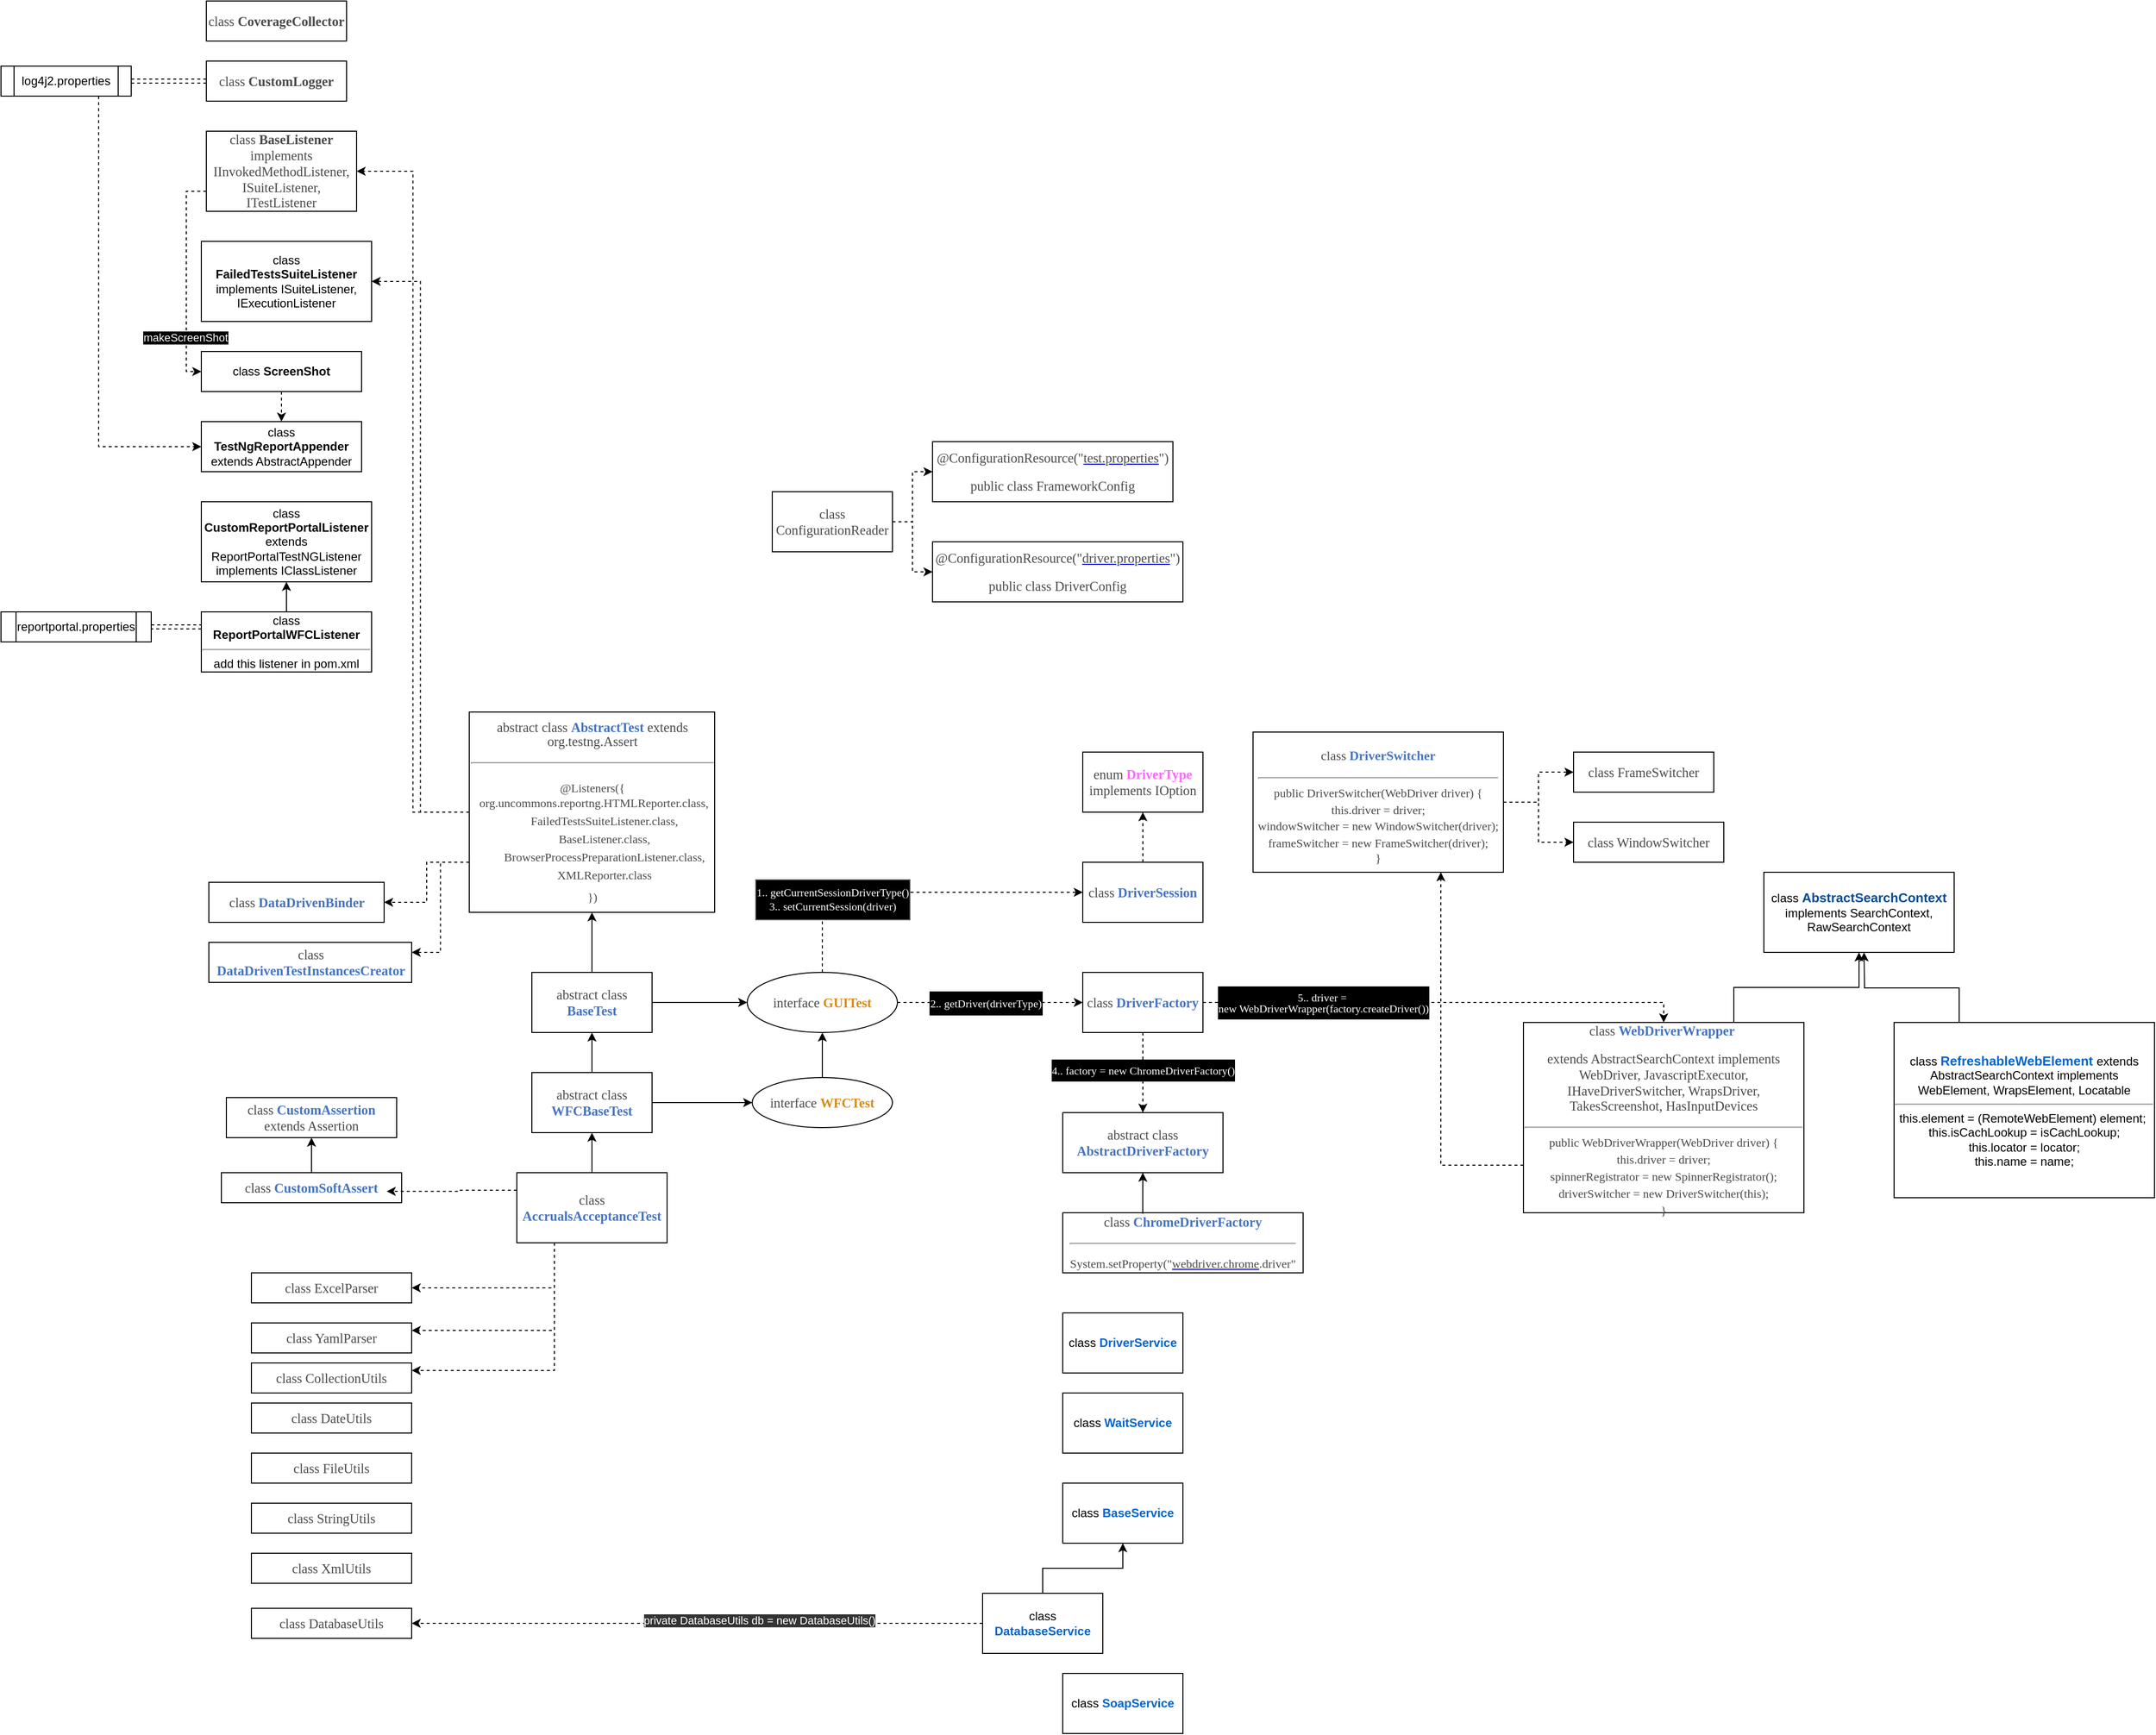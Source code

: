 <mxfile version="24.3.1" type="github">
  <diagram name="Page-1" id="gZJgNO5eI7kU5ygP73Ms">
    <mxGraphModel dx="1900" dy="1665" grid="1" gridSize="10" guides="1" tooltips="1" connect="1" arrows="1" fold="1" page="1" pageScale="1" pageWidth="850" pageHeight="1100" math="0" shadow="0">
      <root>
        <mxCell id="0" />
        <mxCell id="1" parent="0" />
        <mxCell id="U6Im6Bpd1VCLCNfUhpz8-1" value="&lt;p data-pm-slice=&quot;1 1 [&amp;quot;tiptapChildEditor&amp;quot;,{&amp;quot;id&amp;quot;:&amp;quot;ca8953a7-e49c-45e7-b4fe-224ca8ae2ff6&amp;quot;,&amp;quot;entityid&amp;quot;:&amp;quot;&amp;quot;,&amp;quot;shapeId&amp;quot;:&amp;quot;Zpsd7Al8EGf&amp;quot;,&amp;quot;textId&amp;quot;:&amp;quot;identifier&amp;quot;}]&quot; dir=&quot;ltr&quot;&gt;&lt;span style=&quot;color: #4b4b4b; font-size: 10pt; font-family: noto_regular&quot;&gt;class &lt;b&gt;CoverageCollector&lt;/b&gt;&lt;/span&gt;&lt;/p&gt;" style="rounded=0;whiteSpace=wrap;html=1;fillColor=#FFFFFF;" parent="1" vertex="1">
          <mxGeometry x="-45" y="-110" width="140" height="40" as="geometry" />
        </mxCell>
        <mxCell id="U6Im6Bpd1VCLCNfUhpz8-79" style="edgeStyle=orthogonalEdgeStyle;rounded=0;orthogonalLoop=1;jettySize=auto;html=1;exitX=0;exitY=0.5;exitDx=0;exitDy=0;entryX=1;entryY=0.5;entryDx=0;entryDy=0;dashed=1;shape=link;" parent="1" source="U6Im6Bpd1VCLCNfUhpz8-3" target="U6Im6Bpd1VCLCNfUhpz8-78" edge="1">
          <mxGeometry relative="1" as="geometry" />
        </mxCell>
        <mxCell id="U6Im6Bpd1VCLCNfUhpz8-3" value="&lt;p data-pm-slice=&quot;1 1 [&amp;quot;tiptapChildEditor&amp;quot;,{&amp;quot;id&amp;quot;:&amp;quot;f929a453-0117-450c-815a-69be57b2cd81&amp;quot;,&amp;quot;entityid&amp;quot;:&amp;quot;&amp;quot;,&amp;quot;shapeId&amp;quot;:&amp;quot;bD75pAhFTvJ&amp;quot;,&amp;quot;textId&amp;quot;:&amp;quot;identifier&amp;quot;}]&quot; dir=&quot;ltr&quot;&gt;&lt;span style=&quot;color: #4b4b4b; font-size: 10pt; font-family: noto_regular&quot;&gt;class &lt;b&gt;CustomLogger&lt;/b&gt;&lt;/span&gt;&lt;/p&gt;" style="rounded=0;whiteSpace=wrap;html=1;fillColor=#FFFFFF;" parent="1" vertex="1">
          <mxGeometry x="-45" y="-50" width="140" height="40" as="geometry" />
        </mxCell>
        <mxCell id="U6Im6Bpd1VCLCNfUhpz8-73" style="edgeStyle=orthogonalEdgeStyle;rounded=0;orthogonalLoop=1;jettySize=auto;html=1;exitX=0;exitY=0.75;exitDx=0;exitDy=0;entryX=0;entryY=0.5;entryDx=0;entryDy=0;dashed=1;" parent="1" source="U6Im6Bpd1VCLCNfUhpz8-4" target="U6Im6Bpd1VCLCNfUhpz8-7" edge="1">
          <mxGeometry relative="1" as="geometry" />
        </mxCell>
        <mxCell id="U6Im6Bpd1VCLCNfUhpz8-74" value="makeScreenShot" style="edgeLabel;html=1;align=center;verticalAlign=middle;resizable=0;points=[];labelBackgroundColor=#000000;fontColor=#FFFFFF;" parent="U6Im6Bpd1VCLCNfUhpz8-73" vertex="1" connectable="0">
          <mxGeometry x="0.545" y="-1" relative="1" as="geometry">
            <mxPoint as="offset" />
          </mxGeometry>
        </mxCell>
        <mxCell id="U6Im6Bpd1VCLCNfUhpz8-4" value="&lt;p data-pm-slice=&quot;1 1 [&amp;quot;tiptapChildEditor&amp;quot;,{&amp;quot;id&amp;quot;:&amp;quot;724989ca-47d6-4394-8c9d-ed733fb02b3a&amp;quot;,&amp;quot;entityid&amp;quot;:&amp;quot;&amp;quot;,&amp;quot;shapeId&amp;quot;:&amp;quot;Wyi7f67MJx1&amp;quot;,&amp;quot;textId&amp;quot;:&amp;quot;identifier&amp;quot;}]&quot; dir=&quot;ltr&quot;&gt;&lt;span style=&quot;color: #4b4b4b; font-size: 10pt; font-family: noto_regular&quot;&gt;class &lt;b&gt;BaseListener &lt;/b&gt;implements IInvokedMethodListener, ISuiteListener, ITestListener&lt;/span&gt;&lt;/p&gt;" style="rounded=0;whiteSpace=wrap;html=1;fillColor=#FFFFFF;" parent="1" vertex="1">
          <mxGeometry x="-45" y="20" width="150" height="80" as="geometry" />
        </mxCell>
        <mxCell id="U6Im6Bpd1VCLCNfUhpz8-6" value="&lt;p data-pm-slice=&quot;1 1 [&amp;quot;tiptapChildEditor&amp;quot;,{&amp;quot;id&amp;quot;:&amp;quot;830152bd-d596-407c-a962-4a3dc13da7e0&amp;quot;,&amp;quot;entityid&amp;quot;:&amp;quot;&amp;quot;,&amp;quot;shapeId&amp;quot;:&amp;quot;9Uf9OVTHU6h&amp;quot;,&amp;quot;textId&amp;quot;:&amp;quot;identifier&amp;quot;}]&quot; dir=&quot;ltr&quot;&gt;class &lt;b&gt;FailedTestsSuiteListener &lt;/b&gt;implements ISuiteListener, IExecutionListener&lt;/p&gt;" style="rounded=0;whiteSpace=wrap;html=1;fillColor=#FFFFFF;" parent="1" vertex="1">
          <mxGeometry x="-50" y="130" width="170" height="80" as="geometry" />
        </mxCell>
        <mxCell id="U6Im6Bpd1VCLCNfUhpz8-75" style="edgeStyle=orthogonalEdgeStyle;rounded=0;orthogonalLoop=1;jettySize=auto;html=1;exitX=0.5;exitY=1;exitDx=0;exitDy=0;entryX=0.5;entryY=0;entryDx=0;entryDy=0;dashed=1;" parent="1" source="U6Im6Bpd1VCLCNfUhpz8-7" target="U6Im6Bpd1VCLCNfUhpz8-8" edge="1">
          <mxGeometry relative="1" as="geometry" />
        </mxCell>
        <mxCell id="U6Im6Bpd1VCLCNfUhpz8-7" value="&lt;p data-pm-slice=&quot;1 1 [&amp;quot;tiptapChildEditor&amp;quot;,{&amp;quot;id&amp;quot;:&amp;quot;830152bd-d596-407c-a962-4a3dc13da7e0&amp;quot;,&amp;quot;entityid&amp;quot;:&amp;quot;&amp;quot;,&amp;quot;shapeId&amp;quot;:&amp;quot;9Uf9OVTHU6h&amp;quot;,&amp;quot;textId&amp;quot;:&amp;quot;identifier&amp;quot;}]&quot; dir=&quot;ltr&quot;&gt;class &lt;b&gt;ScreenShot&lt;/b&gt;&lt;/p&gt;" style="rounded=0;whiteSpace=wrap;html=1;fillColor=#FFFFFF;" parent="1" vertex="1">
          <mxGeometry x="-50" y="240" width="160" height="40" as="geometry" />
        </mxCell>
        <mxCell id="U6Im6Bpd1VCLCNfUhpz8-8" value="class &lt;b&gt;TestNgReportAppender &lt;/b&gt;extends AbstractAppender" style="rounded=0;whiteSpace=wrap;html=1;" parent="1" vertex="1">
          <mxGeometry x="-50" y="310" width="160" height="50" as="geometry" />
        </mxCell>
        <mxCell id="U6Im6Bpd1VCLCNfUhpz8-9" value="class &lt;b&gt;CustomReportPortalListener &lt;/b&gt;extends ReportPortalTestNGListener implements IClassListener" style="rounded=0;whiteSpace=wrap;html=1;" parent="1" vertex="1">
          <mxGeometry x="-50" y="390" width="170" height="80" as="geometry" />
        </mxCell>
        <mxCell id="U6Im6Bpd1VCLCNfUhpz8-11" value="" style="edgeStyle=orthogonalEdgeStyle;rounded=0;orthogonalLoop=1;jettySize=auto;html=1;" parent="1" source="U6Im6Bpd1VCLCNfUhpz8-10" target="U6Im6Bpd1VCLCNfUhpz8-9" edge="1">
          <mxGeometry relative="1" as="geometry" />
        </mxCell>
        <mxCell id="U6Im6Bpd1VCLCNfUhpz8-85" style="edgeStyle=orthogonalEdgeStyle;rounded=0;orthogonalLoop=1;jettySize=auto;html=1;exitX=0;exitY=0.25;exitDx=0;exitDy=0;entryX=1;entryY=0.5;entryDx=0;entryDy=0;shape=link;dashed=1;" parent="1" source="U6Im6Bpd1VCLCNfUhpz8-10" target="U6Im6Bpd1VCLCNfUhpz8-81" edge="1">
          <mxGeometry relative="1" as="geometry" />
        </mxCell>
        <mxCell id="U6Im6Bpd1VCLCNfUhpz8-10" value="class &lt;b&gt;ReportPortalWFCListener&lt;/b&gt;&lt;hr&gt;&lt;div&gt;add this listener in pom.xml&lt;/div&gt;" style="rounded=0;whiteSpace=wrap;html=1;" parent="1" vertex="1">
          <mxGeometry x="-50" y="500" width="170" height="60" as="geometry" />
        </mxCell>
        <mxCell id="U6Im6Bpd1VCLCNfUhpz8-66" style="edgeStyle=orthogonalEdgeStyle;rounded=0;orthogonalLoop=1;jettySize=auto;html=1;exitX=0;exitY=0.5;exitDx=0;exitDy=0;entryX=1;entryY=0.5;entryDx=0;entryDy=0;dashed=1;" parent="1" source="U6Im6Bpd1VCLCNfUhpz8-12" target="U6Im6Bpd1VCLCNfUhpz8-4" edge="1">
          <mxGeometry relative="1" as="geometry" />
        </mxCell>
        <mxCell id="U6Im6Bpd1VCLCNfUhpz8-67" style="edgeStyle=orthogonalEdgeStyle;rounded=0;orthogonalLoop=1;jettySize=auto;html=1;exitX=0;exitY=0.5;exitDx=0;exitDy=0;entryX=1;entryY=0.5;entryDx=0;entryDy=0;dashed=1;" parent="1" source="U6Im6Bpd1VCLCNfUhpz8-12" target="U6Im6Bpd1VCLCNfUhpz8-6" edge="1">
          <mxGeometry relative="1" as="geometry" />
        </mxCell>
        <mxCell id="U6Im6Bpd1VCLCNfUhpz8-94" style="edgeStyle=orthogonalEdgeStyle;rounded=0;orthogonalLoop=1;jettySize=auto;html=1;exitX=0;exitY=0.75;exitDx=0;exitDy=0;dashed=1;" parent="1" source="U6Im6Bpd1VCLCNfUhpz8-12" target="U6Im6Bpd1VCLCNfUhpz8-93" edge="1">
          <mxGeometry relative="1" as="geometry">
            <mxPoint x="140" y="790" as="targetPoint" />
          </mxGeometry>
        </mxCell>
        <mxCell id="U6Im6Bpd1VCLCNfUhpz8-95" style="edgeStyle=orthogonalEdgeStyle;rounded=0;orthogonalLoop=1;jettySize=auto;html=1;exitX=0;exitY=0.75;exitDx=0;exitDy=0;entryX=1;entryY=0.25;entryDx=0;entryDy=0;dashed=1;" parent="1" source="U6Im6Bpd1VCLCNfUhpz8-12" target="U6Im6Bpd1VCLCNfUhpz8-92" edge="1">
          <mxGeometry relative="1" as="geometry" />
        </mxCell>
        <mxCell id="U6Im6Bpd1VCLCNfUhpz8-12" value="&lt;p style=&quot;line-height: 110%;&quot; data-pm-slice=&quot;1 1 [&amp;quot;tiptapChildEditor&amp;quot;,{&amp;quot;id&amp;quot;:&amp;quot;5719cfd4-4122-469a-8a62-722d085ba0aa&amp;quot;,&amp;quot;entityid&amp;quot;:&amp;quot;&amp;quot;,&amp;quot;shapeId&amp;quot;:&amp;quot;oUzE6DaAduD&amp;quot;,&amp;quot;textId&amp;quot;:&amp;quot;identifier&amp;quot;}]&quot; dir=&quot;ltr&quot;&gt;&lt;span style=&quot;color: #4b4b4b; font-size: 10pt; font-family: noto_regular&quot;&gt;abstract class &lt;/span&gt;&lt;span style=&quot;color: rgb(70, 116, 193); font-size: 10pt; font-family: noto_regular&quot;&gt;&lt;strong&gt;AbstractTest &lt;/strong&gt;&lt;/span&gt;&lt;span style=&quot;color: #4b4b4b; font-size: 10pt; font-family: noto_regular&quot;&gt;extends org.testng.Assert&lt;/span&gt;&lt;/p&gt;&lt;hr&gt;&lt;p style=&quot;line-height: 0%;&quot; data-pm-slice=&quot;1 1 [&amp;quot;tiptapChildEditor&amp;quot;,{&amp;quot;id&amp;quot;:&amp;quot;5719cfd4-4122-469a-8a62-722d085ba0aa&amp;quot;,&amp;quot;entityid&amp;quot;:&amp;quot;&amp;quot;,&amp;quot;shapeId&amp;quot;:&amp;quot;oUzE6DaAduD&amp;quot;,&amp;quot;textId&amp;quot;:&amp;quot;identifier&amp;quot;}]&quot; dir=&quot;ltr&quot;&gt;&lt;span style=&quot;color: #4b4b4b; font-size: 10pt; font-family: noto_regular&quot;&gt;&lt;br&gt;&lt;/span&gt;&lt;/p&gt;&lt;p style=&quot;line-height: 0%;&quot; data-pm-slice=&quot;1 1 [&amp;quot;tiptapChildEditor&amp;quot;,{&amp;quot;id&amp;quot;:&amp;quot;5719cfd4-4122-469a-8a62-722d085ba0aa&amp;quot;,&amp;quot;entityid&amp;quot;:&amp;quot;&amp;quot;,&amp;quot;shapeId&amp;quot;:&amp;quot;oUzE6DaAduD&amp;quot;,&amp;quot;textId&amp;quot;:&amp;quot;identifier&amp;quot;}]&quot; dir=&quot;ltr&quot;&gt;&lt;font style=&quot;font-size: 12px;&quot; face=&quot;noto_regular&quot; color=&quot;#4b4b4b&quot;&gt;@Listeners({&lt;/font&gt;&lt;/p&gt;&lt;p style=&quot;line-height: 50%;&quot; data-pm-slice=&quot;1 1 [&amp;quot;tiptapChildEditor&amp;quot;,{&amp;quot;id&amp;quot;:&amp;quot;5719cfd4-4122-469a-8a62-722d085ba0aa&amp;quot;,&amp;quot;entityid&amp;quot;:&amp;quot;&amp;quot;,&amp;quot;shapeId&amp;quot;:&amp;quot;oUzE6DaAduD&amp;quot;,&amp;quot;textId&amp;quot;:&amp;quot;identifier&amp;quot;}]&quot; dir=&quot;ltr&quot;&gt;&lt;font style=&quot;font-size: 12px;&quot; face=&quot;noto_regular&quot; color=&quot;#4b4b4b&quot;&gt;&amp;nbsp;org.uncommons.reportng.HTMLReporter.class,&lt;/font&gt;&lt;/p&gt;&lt;p style=&quot;line-height: 50%;&quot; data-pm-slice=&quot;1 1 [&amp;quot;tiptapChildEditor&amp;quot;,{&amp;quot;id&amp;quot;:&amp;quot;5719cfd4-4122-469a-8a62-722d085ba0aa&amp;quot;,&amp;quot;entityid&amp;quot;:&amp;quot;&amp;quot;,&amp;quot;shapeId&amp;quot;:&amp;quot;oUzE6DaAduD&amp;quot;,&amp;quot;textId&amp;quot;:&amp;quot;identifier&amp;quot;}]&quot; dir=&quot;ltr&quot;&gt;&lt;font style=&quot;font-size: 12px;&quot; face=&quot;noto_regular&quot; color=&quot;#4b4b4b&quot;&gt;&amp;nbsp; &amp;nbsp; &amp;nbsp; &amp;nbsp; FailedTestsSuiteListener.class,&lt;/font&gt;&lt;/p&gt;&lt;p style=&quot;line-height: 50%;&quot; data-pm-slice=&quot;1 1 [&amp;quot;tiptapChildEditor&amp;quot;,{&amp;quot;id&amp;quot;:&amp;quot;5719cfd4-4122-469a-8a62-722d085ba0aa&amp;quot;,&amp;quot;entityid&amp;quot;:&amp;quot;&amp;quot;,&amp;quot;shapeId&amp;quot;:&amp;quot;oUzE6DaAduD&amp;quot;,&amp;quot;textId&amp;quot;:&amp;quot;identifier&amp;quot;}]&quot; dir=&quot;ltr&quot;&gt;&lt;font style=&quot;font-size: 12px;&quot; face=&quot;noto_regular&quot; color=&quot;#4b4b4b&quot;&gt;&amp;nbsp; &amp;nbsp; &amp;nbsp; &amp;nbsp; BaseListener.class,&lt;/font&gt;&lt;/p&gt;&lt;p style=&quot;line-height: 50%;&quot; data-pm-slice=&quot;1 1 [&amp;quot;tiptapChildEditor&amp;quot;,{&amp;quot;id&amp;quot;:&amp;quot;5719cfd4-4122-469a-8a62-722d085ba0aa&amp;quot;,&amp;quot;entityid&amp;quot;:&amp;quot;&amp;quot;,&amp;quot;shapeId&amp;quot;:&amp;quot;oUzE6DaAduD&amp;quot;,&amp;quot;textId&amp;quot;:&amp;quot;identifier&amp;quot;}]&quot; dir=&quot;ltr&quot;&gt;&lt;font style=&quot;font-size: 12px;&quot; face=&quot;noto_regular&quot; color=&quot;#4b4b4b&quot;&gt;&amp;nbsp; &amp;nbsp; &amp;nbsp; &amp;nbsp; BrowserProcessPreparationListener.class,&lt;/font&gt;&lt;/p&gt;&lt;p style=&quot;line-height: 50%;&quot; data-pm-slice=&quot;1 1 [&amp;quot;tiptapChildEditor&amp;quot;,{&amp;quot;id&amp;quot;:&amp;quot;5719cfd4-4122-469a-8a62-722d085ba0aa&amp;quot;,&amp;quot;entityid&amp;quot;:&amp;quot;&amp;quot;,&amp;quot;shapeId&amp;quot;:&amp;quot;oUzE6DaAduD&amp;quot;,&amp;quot;textId&amp;quot;:&amp;quot;identifier&amp;quot;}]&quot; dir=&quot;ltr&quot;&gt;&lt;font style=&quot;font-size: 12px;&quot; face=&quot;noto_regular&quot; color=&quot;#4b4b4b&quot;&gt;&amp;nbsp; &amp;nbsp; &amp;nbsp; &amp;nbsp; XMLReporter.class&lt;/font&gt;&lt;/p&gt;&lt;p data-pm-slice=&quot;1 1 [&amp;quot;tiptapChildEditor&amp;quot;,{&amp;quot;id&amp;quot;:&amp;quot;5719cfd4-4122-469a-8a62-722d085ba0aa&amp;quot;,&amp;quot;entityid&amp;quot;:&amp;quot;&amp;quot;,&amp;quot;shapeId&amp;quot;:&amp;quot;oUzE6DaAduD&amp;quot;,&amp;quot;textId&amp;quot;:&amp;quot;identifier&amp;quot;}]&quot; dir=&quot;ltr&quot;&gt;&lt;/p&gt;&lt;p data-pm-slice=&quot;1 1 [&amp;quot;tiptapChildEditor&amp;quot;,{&amp;quot;id&amp;quot;:&amp;quot;5719cfd4-4122-469a-8a62-722d085ba0aa&amp;quot;,&amp;quot;entityid&amp;quot;:&amp;quot;&amp;quot;,&amp;quot;shapeId&amp;quot;:&amp;quot;oUzE6DaAduD&amp;quot;,&amp;quot;textId&amp;quot;:&amp;quot;identifier&amp;quot;}]&quot; dir=&quot;ltr&quot;&gt;&lt;font style=&quot;font-size: 12px;&quot; face=&quot;noto_regular&quot; color=&quot;#4b4b4b&quot;&gt;})&lt;/font&gt;&lt;/p&gt;" style="rounded=0;whiteSpace=wrap;html=1;" parent="1" vertex="1">
          <mxGeometry x="217.5" y="600" width="245" height="200" as="geometry" />
        </mxCell>
        <mxCell id="U6Im6Bpd1VCLCNfUhpz8-14" value="" style="edgeStyle=orthogonalEdgeStyle;rounded=0;orthogonalLoop=1;jettySize=auto;html=1;" parent="1" source="U6Im6Bpd1VCLCNfUhpz8-13" target="U6Im6Bpd1VCLCNfUhpz8-12" edge="1">
          <mxGeometry relative="1" as="geometry" />
        </mxCell>
        <mxCell id="U6Im6Bpd1VCLCNfUhpz8-25" value="" style="edgeStyle=orthogonalEdgeStyle;rounded=0;orthogonalLoop=1;jettySize=auto;html=1;" parent="1" source="U6Im6Bpd1VCLCNfUhpz8-13" target="U6Im6Bpd1VCLCNfUhpz8-24" edge="1">
          <mxGeometry relative="1" as="geometry" />
        </mxCell>
        <mxCell id="U6Im6Bpd1VCLCNfUhpz8-13" value="&lt;p data-pm-slice=&quot;1 1 [&amp;quot;tiptapChildEditor&amp;quot;,{&amp;quot;id&amp;quot;:&amp;quot;45874278-9673-4f66-ab3d-6d95a977c176&amp;quot;,&amp;quot;entityid&amp;quot;:&amp;quot;&amp;quot;,&amp;quot;shapeId&amp;quot;:&amp;quot;hXwQnhvF5sQ&amp;quot;,&amp;quot;textId&amp;quot;:&amp;quot;identifier&amp;quot;}]&quot; dir=&quot;ltr&quot;&gt;&lt;span style=&quot;color: #4b4b4b; font-size: 10pt; font-family: noto_regular&quot;&gt;abstract class &lt;/span&gt;&lt;span style=&quot;color: rgb(70, 116, 193); font-size: 10pt; font-family: noto_regular&quot;&gt;&lt;strong&gt;BaseTest&lt;/strong&gt;&lt;/span&gt;&lt;/p&gt;" style="rounded=0;whiteSpace=wrap;html=1;" parent="1" vertex="1">
          <mxGeometry x="280" y="860" width="120" height="60" as="geometry" />
        </mxCell>
        <mxCell id="U6Im6Bpd1VCLCNfUhpz8-17" value="" style="edgeStyle=orthogonalEdgeStyle;rounded=0;orthogonalLoop=1;jettySize=auto;html=1;" parent="1" source="U6Im6Bpd1VCLCNfUhpz8-15" target="U6Im6Bpd1VCLCNfUhpz8-13" edge="1">
          <mxGeometry relative="1" as="geometry" />
        </mxCell>
        <mxCell id="U6Im6Bpd1VCLCNfUhpz8-28" value="" style="edgeStyle=orthogonalEdgeStyle;rounded=0;orthogonalLoop=1;jettySize=auto;html=1;" parent="1" source="U6Im6Bpd1VCLCNfUhpz8-15" target="U6Im6Bpd1VCLCNfUhpz8-26" edge="1">
          <mxGeometry relative="1" as="geometry" />
        </mxCell>
        <mxCell id="U6Im6Bpd1VCLCNfUhpz8-15" value="&lt;p data-pm-slice=&quot;1 1 [&amp;quot;tiptapChildEditor&amp;quot;,{&amp;quot;id&amp;quot;:&amp;quot;19ecf249-bb9b-4015-ace4-025a7b237459&amp;quot;,&amp;quot;entityid&amp;quot;:&amp;quot;&amp;quot;,&amp;quot;shapeId&amp;quot;:&amp;quot;llXH3EHD34j&amp;quot;,&amp;quot;textId&amp;quot;:&amp;quot;identifier&amp;quot;}]&quot; dir=&quot;ltr&quot;&gt;&lt;span style=&quot;color: #4b4b4b; font-size: 10pt; font-family: noto_regular&quot;&gt;abstract class &lt;/span&gt;&lt;span style=&quot;color: rgb(70, 116, 193); font-size: 10pt; font-family: noto_regular&quot;&gt;&lt;strong&gt;WFCBaseTest&lt;/strong&gt;&lt;/span&gt;&lt;/p&gt;" style="rounded=0;whiteSpace=wrap;html=1;" parent="1" vertex="1">
          <mxGeometry x="280" y="960" width="120" height="60" as="geometry" />
        </mxCell>
        <mxCell id="U6Im6Bpd1VCLCNfUhpz8-18" value="" style="edgeStyle=orthogonalEdgeStyle;rounded=0;orthogonalLoop=1;jettySize=auto;html=1;" parent="1" source="U6Im6Bpd1VCLCNfUhpz8-16" target="U6Im6Bpd1VCLCNfUhpz8-15" edge="1">
          <mxGeometry relative="1" as="geometry" />
        </mxCell>
        <mxCell id="U6Im6Bpd1VCLCNfUhpz8-62" style="edgeStyle=orthogonalEdgeStyle;rounded=0;orthogonalLoop=1;jettySize=auto;html=1;exitX=0.25;exitY=1;exitDx=0;exitDy=0;entryX=1;entryY=0.5;entryDx=0;entryDy=0;dashed=1;" parent="1" source="U6Im6Bpd1VCLCNfUhpz8-16" target="U6Im6Bpd1VCLCNfUhpz8-53" edge="1">
          <mxGeometry relative="1" as="geometry" />
        </mxCell>
        <mxCell id="U6Im6Bpd1VCLCNfUhpz8-63" style="edgeStyle=orthogonalEdgeStyle;rounded=0;orthogonalLoop=1;jettySize=auto;html=1;exitX=0.25;exitY=1;exitDx=0;exitDy=0;entryX=1;entryY=0.25;entryDx=0;entryDy=0;dashed=1;" parent="1" source="U6Im6Bpd1VCLCNfUhpz8-16" target="U6Im6Bpd1VCLCNfUhpz8-54" edge="1">
          <mxGeometry relative="1" as="geometry" />
        </mxCell>
        <mxCell id="U6Im6Bpd1VCLCNfUhpz8-64" style="edgeStyle=orthogonalEdgeStyle;rounded=0;orthogonalLoop=1;jettySize=auto;html=1;exitX=0.25;exitY=1;exitDx=0;exitDy=0;entryX=1;entryY=0.25;entryDx=0;entryDy=0;dashed=1;" parent="1" source="U6Im6Bpd1VCLCNfUhpz8-16" target="U6Im6Bpd1VCLCNfUhpz8-60" edge="1">
          <mxGeometry relative="1" as="geometry" />
        </mxCell>
        <mxCell id="U6Im6Bpd1VCLCNfUhpz8-16" value="&lt;p data-pm-slice=&quot;1 1 [&amp;quot;tiptapChildEditor&amp;quot;,{&amp;quot;id&amp;quot;:&amp;quot;e509b041-a81a-4819-9d49-f5a8ab3c00af&amp;quot;,&amp;quot;entityid&amp;quot;:&amp;quot;&amp;quot;,&amp;quot;shapeId&amp;quot;:&amp;quot;eoPqOg1G8hX&amp;quot;,&amp;quot;textId&amp;quot;:&amp;quot;identifier&amp;quot;}]&quot; dir=&quot;ltr&quot;&gt;&lt;span style=&quot;color: #4b4b4b; font-size: 10pt; font-family: noto_regular&quot;&gt;class &lt;/span&gt;&lt;span style=&quot;color: rgb(70, 116, 193); font-size: 10pt; font-family: noto_regular&quot;&gt;&lt;strong&gt;AccrualsAcceptanceTest&lt;/strong&gt;&lt;/span&gt;&lt;/p&gt;" style="rounded=0;whiteSpace=wrap;html=1;" parent="1" vertex="1">
          <mxGeometry x="265" y="1060" width="150" height="70" as="geometry" />
        </mxCell>
        <mxCell id="U6Im6Bpd1VCLCNfUhpz8-22" value="" style="edgeStyle=orthogonalEdgeStyle;rounded=0;orthogonalLoop=1;jettySize=auto;html=1;entryX=0;entryY=0.5;entryDx=0;entryDy=0;dashed=1;" parent="1" source="U6Im6Bpd1VCLCNfUhpz8-19" target="U6Im6Bpd1VCLCNfUhpz8-20" edge="1">
          <mxGeometry relative="1" as="geometry" />
        </mxCell>
        <mxCell id="U6Im6Bpd1VCLCNfUhpz8-19" value="&lt;p data-pm-slice=&quot;1 1 [&amp;quot;tiptapChildEditor&amp;quot;,{&amp;quot;id&amp;quot;:&amp;quot;a192d85d-2479-41ac-b587-bcb2d24ac9f0&amp;quot;,&amp;quot;entityid&amp;quot;:&amp;quot;&amp;quot;,&amp;quot;shapeId&amp;quot;:&amp;quot;Z1Sbzzrmdqy&amp;quot;,&amp;quot;textId&amp;quot;:&amp;quot;identifier&amp;quot;}]&quot; dir=&quot;ltr&quot;&gt;&lt;span style=&quot;color: #4b4b4b; font-size: 10pt; font-family: noto_regular&quot;&gt;class ConfigurationReader&lt;/span&gt;&lt;/p&gt;" style="rounded=0;whiteSpace=wrap;html=1;" parent="1" vertex="1">
          <mxGeometry x="520" y="380" width="120" height="60" as="geometry" />
        </mxCell>
        <mxCell id="U6Im6Bpd1VCLCNfUhpz8-20" value="&lt;p dir=&quot;ltr&quot;&gt;&lt;span style=&quot;color: #4b4b4b; font-size: 10pt; font-family: noto_regular&quot;&gt;@ConfigurationResource(&quot;&lt;/span&gt;&lt;a href=&quot;http://test.properties&quot; rel=&quot;noopener noreferrer nofollow&quot; target=&quot;_blank&quot;&gt;&lt;span style=&quot;color: #4b4b4b; font-size: 10pt; font-family: noto_regular&quot;&gt;test.properties&lt;/span&gt;&lt;/a&gt;&lt;span style=&quot;color: #4b4b4b; font-size: 10pt; font-family: noto_regular&quot;&gt;&quot;)&lt;/span&gt;&lt;/p&gt;&lt;p dir=&quot;ltr&quot;&gt;&lt;span style=&quot;color: #4b4b4b; font-size: 10pt; font-family: noto_regular&quot;&gt;public class FrameworkConfig&lt;/span&gt;&lt;/p&gt;" style="rounded=0;whiteSpace=wrap;html=1;" parent="1" vertex="1">
          <mxGeometry x="680" y="330" width="240" height="60" as="geometry" />
        </mxCell>
        <mxCell id="U6Im6Bpd1VCLCNfUhpz8-23" value="" style="edgeStyle=orthogonalEdgeStyle;rounded=0;orthogonalLoop=1;jettySize=auto;html=1;dashed=1;" parent="1" source="U6Im6Bpd1VCLCNfUhpz8-19" target="U6Im6Bpd1VCLCNfUhpz8-21" edge="1">
          <mxGeometry relative="1" as="geometry" />
        </mxCell>
        <mxCell id="U6Im6Bpd1VCLCNfUhpz8-21" value="&lt;p dir=&quot;ltr&quot; style=&quot;text-align: center&quot;&gt;&lt;span style=&quot;color: #4b4b4b; font-size: 10pt; font-family: noto_regular&quot;&gt;@ConfigurationResource(&quot;&lt;/span&gt;&lt;a href=&quot;http://driver.properties&quot; rel=&quot;noopener noreferrer nofollow&quot; target=&quot;_blank&quot;&gt;&lt;span style=&quot;color: #4b4b4b; font-size: 10pt; font-family: noto_regular&quot;&gt;driver.properties&lt;/span&gt;&lt;/a&gt;&lt;span style=&quot;color: #4b4b4b; font-size: 10pt; font-family: noto_regular&quot;&gt;&quot;)&lt;/span&gt;&lt;/p&gt;&lt;p dir=&quot;ltr&quot;&gt;&lt;/p&gt;&lt;p dir=&quot;ltr&quot;&gt;&lt;span style=&quot;color: #4b4b4b; font-size: 10pt; font-family: noto_regular&quot;&gt;public class DriverConfig&lt;/span&gt;&lt;/p&gt;" style="rounded=0;whiteSpace=wrap;html=1;" parent="1" vertex="1">
          <mxGeometry x="680" y="430" width="250" height="60" as="geometry" />
        </mxCell>
        <mxCell id="U6Im6Bpd1VCLCNfUhpz8-30" style="edgeStyle=orthogonalEdgeStyle;rounded=0;orthogonalLoop=1;jettySize=auto;html=1;exitX=0.5;exitY=0;exitDx=0;exitDy=0;entryX=0;entryY=0.5;entryDx=0;entryDy=0;dashed=1;" parent="1" source="U6Im6Bpd1VCLCNfUhpz8-24" target="U6Im6Bpd1VCLCNfUhpz8-29" edge="1">
          <mxGeometry relative="1" as="geometry" />
        </mxCell>
        <mxCell id="U6Im6Bpd1VCLCNfUhpz8-31" value="&lt;p dir=&quot;ltr&quot; style=&quot;line-height: 30%; font-size: 11px;&quot;&gt;&lt;font style=&quot;font-size: 11px;&quot;&gt;&lt;span style=&quot;font-size: 11px; font-family: noto_regular;&quot;&gt;1.. &lt;/span&gt;&lt;span style=&quot;font-size: 11px; font-family: noto_regular;&quot;&gt;getCurrentSessionDriverType()&lt;/span&gt;&lt;/font&gt;&lt;/p&gt;&lt;p dir=&quot;ltr&quot; style=&quot;line-height: 30%; font-size: 11px;&quot;&gt;&lt;span style=&quot;font-family: noto_regular; font-size: 11px;&quot;&gt;3.. setCurrentSession(driver)&lt;/span&gt;&lt;/p&gt;" style="edgeLabel;html=1;align=center;verticalAlign=middle;resizable=0;points=[];labelBackgroundColor=#000000;textShadow=0;labelBorderColor=#666666;fontColor=#FFFFFF;fontSize=11;" parent="U6Im6Bpd1VCLCNfUhpz8-30" vertex="1" connectable="0">
          <mxGeometry x="-0.569" y="2" relative="1" as="geometry">
            <mxPoint x="12" as="offset" />
          </mxGeometry>
        </mxCell>
        <mxCell id="U6Im6Bpd1VCLCNfUhpz8-35" style="edgeStyle=orthogonalEdgeStyle;rounded=0;orthogonalLoop=1;jettySize=auto;html=1;entryX=0;entryY=0.5;entryDx=0;entryDy=0;dashed=1;" parent="1" source="U6Im6Bpd1VCLCNfUhpz8-24" target="U6Im6Bpd1VCLCNfUhpz8-34" edge="1">
          <mxGeometry relative="1" as="geometry" />
        </mxCell>
        <mxCell id="U6Im6Bpd1VCLCNfUhpz8-36" value="&lt;p style=&quot;font-size: 11px; line-height: 0%;&quot; data-pm-slice=&quot;1 1 [&amp;quot;tiptapChildEditor&amp;quot;,{&amp;quot;id&amp;quot;:&amp;quot;51e9285e-306a-4563-a218-f8df2e9f22fc&amp;quot;,&amp;quot;entityid&amp;quot;:&amp;quot;&amp;quot;,&amp;quot;shapeId&amp;quot;:&amp;quot;fTEYchw8ab9&amp;quot;,&amp;quot;textId&amp;quot;:&amp;quot;7si7faw3my6&amp;quot;}]&quot; dir=&quot;ltr&quot;&gt;&lt;span style=&quot;font-size: 11px; font-family: noto_regular;&quot;&gt;&lt;font style=&quot;font-size: 11px;&quot;&gt;2.. getDriver(driverType)&lt;/font&gt;&lt;/span&gt;&lt;/p&gt;" style="edgeLabel;html=1;align=center;verticalAlign=middle;resizable=0;points=[];labelBackgroundColor=#000000;labelBorderColor=default;fontColor=#FFFFFF;spacing=2;fontSize=11;" parent="U6Im6Bpd1VCLCNfUhpz8-35" vertex="1" connectable="0">
          <mxGeometry x="-0.076" relative="1" as="geometry">
            <mxPoint x="2" as="offset" />
          </mxGeometry>
        </mxCell>
        <mxCell id="U6Im6Bpd1VCLCNfUhpz8-24" value="&lt;p data-pm-slice=&quot;1 1 [&amp;quot;tiptapChildEditor&amp;quot;,{&amp;quot;id&amp;quot;:&amp;quot;d40f3736-c787-4fee-92e9-fd74be6fce5e&amp;quot;,&amp;quot;entityid&amp;quot;:&amp;quot;&amp;quot;,&amp;quot;shapeId&amp;quot;:&amp;quot;eBdoBjCjYRp&amp;quot;,&amp;quot;textId&amp;quot;:&amp;quot;identifier&amp;quot;}]&quot; dir=&quot;ltr&quot;&gt;&lt;span style=&quot;color: #4b4b4b; font-size: 10pt; font-family: noto_regular&quot;&gt;interface &lt;/span&gt;&lt;span style=&quot;color: rgb(218, 139, 20); font-size: 10pt; font-family: noto_regular&quot;&gt;&lt;strong&gt;GUITest&lt;/strong&gt;&lt;/span&gt;&lt;/p&gt;" style="ellipse;whiteSpace=wrap;html=1;" parent="1" vertex="1">
          <mxGeometry x="495" y="860" width="150" height="60" as="geometry" />
        </mxCell>
        <mxCell id="U6Im6Bpd1VCLCNfUhpz8-27" value="" style="edgeStyle=orthogonalEdgeStyle;rounded=0;orthogonalLoop=1;jettySize=auto;html=1;" parent="1" source="U6Im6Bpd1VCLCNfUhpz8-26" target="U6Im6Bpd1VCLCNfUhpz8-24" edge="1">
          <mxGeometry relative="1" as="geometry" />
        </mxCell>
        <mxCell id="U6Im6Bpd1VCLCNfUhpz8-26" value="&lt;p data-pm-slice=&quot;1 1 [&amp;quot;tiptapChildEditor&amp;quot;,{&amp;quot;id&amp;quot;:&amp;quot;c25a50b2-8d34-4dd3-b108-9e8a9332714a&amp;quot;,&amp;quot;entityid&amp;quot;:&amp;quot;&amp;quot;,&amp;quot;shapeId&amp;quot;:&amp;quot;rtKFZJujHXf&amp;quot;,&amp;quot;textId&amp;quot;:&amp;quot;identifier&amp;quot;}]&quot; dir=&quot;ltr&quot;&gt;&lt;span style=&quot;color: #4b4b4b; font-size: 10pt; font-family: noto_regular&quot;&gt;interface &lt;/span&gt;&lt;span style=&quot;color: rgb(218, 139, 20); font-size: 10pt; font-family: noto_regular&quot;&gt;&lt;strong&gt;WFCTest&lt;/strong&gt;&lt;/span&gt;&lt;/p&gt;" style="ellipse;whiteSpace=wrap;html=1;" parent="1" vertex="1">
          <mxGeometry x="500" y="965" width="140" height="50" as="geometry" />
        </mxCell>
        <mxCell id="U6Im6Bpd1VCLCNfUhpz8-33" value="" style="edgeStyle=orthogonalEdgeStyle;rounded=0;orthogonalLoop=1;jettySize=auto;html=1;dashed=1;" parent="1" source="U6Im6Bpd1VCLCNfUhpz8-29" target="U6Im6Bpd1VCLCNfUhpz8-32" edge="1">
          <mxGeometry relative="1" as="geometry" />
        </mxCell>
        <mxCell id="U6Im6Bpd1VCLCNfUhpz8-29" value="&lt;p data-pm-slice=&quot;1 1 [&amp;quot;tiptapChildEditor&amp;quot;,{&amp;quot;id&amp;quot;:&amp;quot;2a666c54-e556-415d-af49-fdc86708a1e9&amp;quot;,&amp;quot;entityid&amp;quot;:&amp;quot;&amp;quot;,&amp;quot;shapeId&amp;quot;:&amp;quot;4aWgTex6LGs&amp;quot;,&amp;quot;textId&amp;quot;:&amp;quot;identifier&amp;quot;}]&quot; dir=&quot;ltr&quot;&gt;&lt;span style=&quot;color: #4b4b4b; font-size: 10pt; font-family: noto_regular&quot;&gt;class &lt;/span&gt;&lt;span style=&quot;color: rgb(70, 116, 193); font-size: 10pt; font-family: noto_regular&quot;&gt;&lt;strong&gt;DriverSession&lt;/strong&gt;&lt;/span&gt;&lt;/p&gt;" style="rounded=0;whiteSpace=wrap;html=1;" parent="1" vertex="1">
          <mxGeometry x="830" y="750" width="120" height="60" as="geometry" />
        </mxCell>
        <mxCell id="U6Im6Bpd1VCLCNfUhpz8-32" value="&lt;p data-pm-slice=&quot;1 1 [&amp;quot;tiptapChildEditor&amp;quot;,{&amp;quot;id&amp;quot;:&amp;quot;a71e5039-adba-4ab6-b230-0a3875ce2b77&amp;quot;,&amp;quot;entityid&amp;quot;:&amp;quot;&amp;quot;,&amp;quot;shapeId&amp;quot;:&amp;quot;gTY3Msbf42p&amp;quot;,&amp;quot;textId&amp;quot;:&amp;quot;identifier&amp;quot;}]&quot; dir=&quot;ltr&quot;&gt;&lt;span style=&quot;color: #4b4b4b; font-size: 10pt; font-family: noto_regular&quot;&gt;enum &lt;/span&gt;&lt;span style=&quot;font-size: 10pt; font-family: noto_regular;&quot;&gt;&lt;strong style=&quot;&quot;&gt;&lt;font color=&quot;#ff66ff&quot;&gt;DriverType &lt;/font&gt;&lt;/strong&gt;&lt;/span&gt;&lt;span style=&quot;color: #4b4b4b; font-size: 10pt; font-family: noto_regular&quot;&gt;implements IOption&lt;/span&gt;&lt;/p&gt;" style="rounded=0;whiteSpace=wrap;html=1;" parent="1" vertex="1">
          <mxGeometry x="830" y="640" width="120" height="60" as="geometry" />
        </mxCell>
        <mxCell id="U6Im6Bpd1VCLCNfUhpz8-41" style="edgeStyle=orthogonalEdgeStyle;rounded=0;orthogonalLoop=1;jettySize=auto;html=1;entryX=0.5;entryY=0;entryDx=0;entryDy=0;dashed=1;exitX=1;exitY=0.5;exitDx=0;exitDy=0;" parent="1" source="U6Im6Bpd1VCLCNfUhpz8-34" target="U6Im6Bpd1VCLCNfUhpz8-40" edge="1">
          <mxGeometry relative="1" as="geometry" />
        </mxCell>
        <mxCell id="U6Im6Bpd1VCLCNfUhpz8-71" value="&lt;p data-pm-slice=&quot;1 1 [&amp;quot;tiptapChildEditor&amp;quot;,{&amp;quot;id&amp;quot;:&amp;quot;e2a76910-5ece-4628-937c-eb403327ab25&amp;quot;,&amp;quot;entityid&amp;quot;:&amp;quot;&amp;quot;,&amp;quot;shapeId&amp;quot;:&amp;quot;TBrpyV6fNch&amp;quot;,&amp;quot;textId&amp;quot;:&amp;quot;8sspdx8q0hb&amp;quot;}]&quot; dir=&quot;ltr&quot; style=&quot;line-height: 0px;&quot;&gt;&lt;span style=&quot;color: rgb(255, 255, 255); font-family: noto_regular;&quot;&gt;5.. driver =&amp;nbsp;&lt;/span&gt;&lt;/p&gt;&lt;p data-pm-slice=&quot;1 1 [&amp;quot;tiptapChildEditor&amp;quot;,{&amp;quot;id&amp;quot;:&amp;quot;e2a76910-5ece-4628-937c-eb403327ab25&amp;quot;,&amp;quot;entityid&amp;quot;:&amp;quot;&amp;quot;,&amp;quot;shapeId&amp;quot;:&amp;quot;TBrpyV6fNch&amp;quot;,&amp;quot;textId&amp;quot;:&amp;quot;8sspdx8q0hb&amp;quot;}]&quot; dir=&quot;ltr&quot; style=&quot;line-height: 0px;&quot;&gt;&lt;span style=&quot;color: rgb(255, 255, 255); font-family: noto_regular;&quot;&gt;new WebDriverWrapper(factory.createDriver())&lt;/span&gt;&lt;br&gt;&lt;/p&gt;" style="edgeLabel;html=1;align=center;verticalAlign=middle;resizable=0;points=[];labelBackgroundColor=#000000;" parent="U6Im6Bpd1VCLCNfUhpz8-41" vertex="1" connectable="0">
          <mxGeometry x="0.013" relative="1" as="geometry">
            <mxPoint x="-123" as="offset" />
          </mxGeometry>
        </mxCell>
        <mxCell id="U6Im6Bpd1VCLCNfUhpz8-34" value="&lt;p data-pm-slice=&quot;1 1 [&amp;quot;tiptapChildEditor&amp;quot;,{&amp;quot;id&amp;quot;:&amp;quot;c4ab8750-7904-488b-ac35-b2819b5a477e&amp;quot;,&amp;quot;entityid&amp;quot;:&amp;quot;&amp;quot;,&amp;quot;shapeId&amp;quot;:&amp;quot;DNybLeCYWf7&amp;quot;,&amp;quot;textId&amp;quot;:&amp;quot;identifier&amp;quot;}]&quot; dir=&quot;ltr&quot;&gt;&lt;span style=&quot;color: #4b4b4b; font-size: 10pt; font-family: noto_regular&quot;&gt;class &lt;/span&gt;&lt;span style=&quot;color: rgb(70, 116, 193); font-size: 10pt; font-family: noto_regular&quot;&gt;&lt;strong&gt;DriverFactory&lt;/strong&gt;&lt;/span&gt;&lt;/p&gt;" style="rounded=0;whiteSpace=wrap;html=1;" parent="1" vertex="1">
          <mxGeometry x="830" y="860" width="120" height="60" as="geometry" />
        </mxCell>
        <mxCell id="U6Im6Bpd1VCLCNfUhpz8-72" style="edgeStyle=orthogonalEdgeStyle;rounded=0;orthogonalLoop=1;jettySize=auto;html=1;exitX=0;exitY=0.75;exitDx=0;exitDy=0;dashed=1;entryX=0.75;entryY=1;entryDx=0;entryDy=0;" parent="1" source="U6Im6Bpd1VCLCNfUhpz8-40" target="U6Im6Bpd1VCLCNfUhpz8-42" edge="1">
          <mxGeometry relative="1" as="geometry" />
        </mxCell>
        <mxCell id="xsmfHn_tuwriPGPNNTvP-3" style="edgeStyle=orthogonalEdgeStyle;rounded=0;orthogonalLoop=1;jettySize=auto;html=1;exitX=0.75;exitY=0;exitDx=0;exitDy=0;entryX=0.5;entryY=1;entryDx=0;entryDy=0;" edge="1" parent="1" source="U6Im6Bpd1VCLCNfUhpz8-40" target="xsmfHn_tuwriPGPNNTvP-2">
          <mxGeometry relative="1" as="geometry" />
        </mxCell>
        <mxCell id="U6Im6Bpd1VCLCNfUhpz8-40" value="&lt;p data-pm-slice=&quot;1 1 [&amp;quot;tiptapChildEditor&amp;quot;,{&amp;quot;id&amp;quot;:&amp;quot;655aa317-c733-45a8-87fe-b54f02da77d2&amp;quot;,&amp;quot;entityid&amp;quot;:&amp;quot;&amp;quot;,&amp;quot;shapeId&amp;quot;:&amp;quot;afZnCs23mll&amp;quot;,&amp;quot;textId&amp;quot;:&amp;quot;identifier&amp;quot;}]&quot; dir=&quot;ltr&quot;&gt;&lt;span style=&quot;color: #4b4b4b; font-size: 10pt; font-family: noto_regular&quot;&gt;class &lt;/span&gt;&lt;span style=&quot;color: rgb(70, 116, 193); font-size: 10pt; font-family: noto_regular&quot;&gt;&lt;strong&gt;WebDriverWrapper&amp;nbsp;&lt;/strong&gt;&lt;/span&gt;&lt;/p&gt;&lt;p data-pm-slice=&quot;1 1 [&amp;quot;tiptapChildEditor&amp;quot;,{&amp;quot;id&amp;quot;:&amp;quot;655aa317-c733-45a8-87fe-b54f02da77d2&amp;quot;,&amp;quot;entityid&amp;quot;:&amp;quot;&amp;quot;,&amp;quot;shapeId&amp;quot;:&amp;quot;afZnCs23mll&amp;quot;,&amp;quot;textId&amp;quot;:&amp;quot;identifier&amp;quot;}]&quot; dir=&quot;ltr&quot;&gt;&lt;span style=&quot;color: #4b4b4b; font-size: 10pt; font-family: noto_regular&quot;&gt;extends AbstractSearchContext&amp;nbsp;&lt;/span&gt;&lt;span style=&quot;color: rgb(75, 75, 75); font-family: noto_regular; font-size: 10pt; background-color: initial;&quot;&gt;implements WebDriver, JavascriptExecutor, IHaveDriverSwitcher, WrapsDriver, TakesScreenshot, HasInputDevices&lt;/span&gt;&lt;/p&gt;&lt;hr&gt;&lt;p&gt;&lt;/p&gt;&lt;p style=&quot;line-height: 40%;&quot; dir=&quot;ltr&quot;&gt;&lt;span style=&quot;color: rgb(75, 75, 75); font-family: noto_regular;&quot;&gt;&lt;font style=&quot;font-size: 12px;&quot;&gt;public WebDriverWrapper(WebDriver driver) {&lt;/font&gt;&lt;/span&gt;&lt;/p&gt;&lt;p style=&quot;line-height: 40%;&quot; dir=&quot;ltr&quot;&gt;&lt;span style=&quot;color: rgb(75, 75, 75); font-family: noto_regular;&quot;&gt;&lt;font style=&quot;font-size: 12px;&quot;&gt;&#x9;&#x9;this.driver = driver;&lt;/font&gt;&lt;/span&gt;&lt;/p&gt;&lt;p style=&quot;line-height: 40%;&quot; dir=&quot;ltr&quot;&gt;&lt;span style=&quot;color: rgb(75, 75, 75); font-family: noto_regular;&quot;&gt;&lt;font style=&quot;font-size: 12px;&quot;&gt;&#x9;&#x9;spinnerRegistrator = new SpinnerRegistrator();&lt;/font&gt;&lt;/span&gt;&lt;/p&gt;&lt;p style=&quot;line-height: 40%;&quot; dir=&quot;ltr&quot;&gt;&lt;span style=&quot;color: rgb(75, 75, 75); font-family: noto_regular;&quot;&gt;&lt;font style=&quot;font-size: 12px;&quot;&gt;&#x9;&#x9;driverSwitcher = new DriverSwitcher(this);&lt;/font&gt;&lt;/span&gt;&lt;/p&gt;&lt;p style=&quot;line-height: 40%;&quot;&gt;&lt;span style=&quot;color: rgb(75, 75, 75); font-family: noto_regular;&quot;&gt;&lt;font style=&quot;font-size: 12px;&quot;&gt;&#x9;}&lt;/font&gt;&lt;/span&gt;&lt;/p&gt;" style="rounded=0;whiteSpace=wrap;html=1;" parent="1" vertex="1">
          <mxGeometry x="1270" y="910" width="280" height="190" as="geometry" />
        </mxCell>
        <mxCell id="U6Im6Bpd1VCLCNfUhpz8-49" style="edgeStyle=orthogonalEdgeStyle;rounded=0;orthogonalLoop=1;jettySize=auto;html=1;exitX=1;exitY=0.5;exitDx=0;exitDy=0;dashed=1;" parent="1" source="U6Im6Bpd1VCLCNfUhpz8-42" target="U6Im6Bpd1VCLCNfUhpz8-47" edge="1">
          <mxGeometry relative="1" as="geometry" />
        </mxCell>
        <mxCell id="U6Im6Bpd1VCLCNfUhpz8-42" value="&lt;p style=&quot;font-size: 13px;&quot; dir=&quot;ltr&quot;&gt;&lt;span style=&quot;color: rgb(75, 75, 75); font-family: noto_regular;&quot;&gt;class &lt;/span&gt;&lt;span style=&quot;color: rgb(70, 116, 193); font-family: noto_regular;&quot;&gt;&lt;strong style=&quot;&quot;&gt;DriverSwitcher&lt;/strong&gt;&lt;/span&gt;&lt;/p&gt;&lt;hr&gt;&lt;p style=&quot;font-size: 12px; line-height: 40%;&quot; dir=&quot;ltr&quot;&gt;&lt;span style=&quot;color: rgb(75, 75, 75); font-size: 12px; font-family: noto_regular;&quot;&gt;public DriverSwitcher(WebDriver driver) {&lt;/span&gt;&lt;/p&gt;&lt;p style=&quot;font-size: 12px; line-height: 40%;&quot; dir=&quot;ltr&quot;&gt;&lt;span style=&quot;color: rgb(75, 75, 75); font-family: noto_regular; font-size: 12px; background-color: initial;&quot;&gt;this.driver = driver;&lt;/span&gt;&lt;/p&gt;&lt;p style=&quot;font-size: 12px; line-height: 40%;&quot; dir=&quot;ltr&quot;&gt;&lt;span style=&quot;color: rgb(75, 75, 75); font-size: 12px; font-family: noto_regular;&quot;&gt;&#x9;&#x9;windowSwitcher = new WindowSwitcher(driver);&lt;/span&gt;&lt;/p&gt;&lt;p style=&quot;font-size: 12px; line-height: 40%;&quot; dir=&quot;ltr&quot;&gt;&lt;span style=&quot;color: rgb(75, 75, 75); font-size: 12px; font-family: noto_regular;&quot;&gt;&#x9;&#x9;frameSwitcher = new FrameSwitcher(driver);&lt;/span&gt;&lt;/p&gt;&lt;p style=&quot;line-height: 0%; font-size: 12px;&quot;&gt;&lt;span style=&quot;color: rgb(75, 75, 75); font-size: 12px; font-family: noto_regular;&quot;&gt;&#x9;}&lt;/span&gt;&lt;/p&gt;" style="rounded=0;whiteSpace=wrap;html=1;fontSize=12;" parent="1" vertex="1">
          <mxGeometry x="1000" y="620" width="250" height="140" as="geometry" />
        </mxCell>
        <mxCell id="U6Im6Bpd1VCLCNfUhpz8-45" value="&lt;p dir=&quot;ltr&quot; style=&quot;text-align: center&quot;&gt;&lt;span style=&quot;color: rgb(75, 75, 75); font-size: 10pt; font-family: noto_regular&quot;&gt;class &lt;/span&gt;&lt;span style=&quot;color: rgb(70, 116, 193); font-size: 10pt; font-family: noto_regular&quot;&gt;&lt;strong&gt;ChromeDriverFactory&lt;/strong&gt;&lt;/span&gt;&lt;/p&gt;&lt;hr&gt;&lt;p data-pm-slice=&quot;1 1 [&amp;quot;tiptapChildEditor&amp;quot;,{&amp;quot;id&amp;quot;:&amp;quot;5f320b96-206e-4465-81c6-12dbc1951949&amp;quot;,&amp;quot;entityid&amp;quot;:&amp;quot;&amp;quot;,&amp;quot;shapeId&amp;quot;:&amp;quot;iCN00Ea9YNA&amp;quot;,&amp;quot;textId&amp;quot;:&amp;quot;identifier&amp;quot;}]&quot; dir=&quot;ltr&quot;&gt;&lt;/p&gt;&lt;p dir=&quot;ltr&quot; style=&quot;text-align: center&quot;&gt;&lt;span style=&quot;color: rgb(75, 75, 75); font-family: noto_regular;&quot;&gt;System.setProperty(&quot;&lt;/span&gt;&lt;a href=&quot;http://webdriver.chrome&quot; rel=&quot;noopener noreferrer nofollow&quot; target=&quot;_blank&quot;&gt;&lt;span style=&quot;color: rgb(75, 75, 75); font-family: noto_regular;&quot;&gt;webdriver.chrome&lt;/span&gt;&lt;/a&gt;&lt;span style=&quot;color: rgb(75, 75, 75); font-family: noto_regular;&quot;&gt;.driver&quot;&lt;/span&gt;&lt;/p&gt;" style="rounded=0;whiteSpace=wrap;html=1;" parent="1" vertex="1">
          <mxGeometry x="810" y="1100" width="240" height="60" as="geometry" />
        </mxCell>
        <mxCell id="U6Im6Bpd1VCLCNfUhpz8-47" value="&lt;p data-pm-slice=&quot;1 1 [&amp;quot;tiptapChildEditor&amp;quot;,{&amp;quot;id&amp;quot;:&amp;quot;a8cb6ef0-0b1c-4c83-b94c-688203ba39ea&amp;quot;,&amp;quot;entityid&amp;quot;:&amp;quot;&amp;quot;,&amp;quot;shapeId&amp;quot;:&amp;quot;PfWU9uErDy8&amp;quot;,&amp;quot;textId&amp;quot;:&amp;quot;identifier&amp;quot;}]&quot; dir=&quot;ltr&quot;&gt;&lt;span style=&quot;color: #4b4b4b; font-size: 10pt; font-family: noto_regular&quot;&gt;class FrameSwitcher&lt;/span&gt;&lt;/p&gt;" style="rounded=0;whiteSpace=wrap;html=1;" parent="1" vertex="1">
          <mxGeometry x="1320" y="640" width="140" height="40" as="geometry" />
        </mxCell>
        <mxCell id="U6Im6Bpd1VCLCNfUhpz8-50" style="edgeStyle=orthogonalEdgeStyle;rounded=0;orthogonalLoop=1;jettySize=auto;html=1;exitX=1;exitY=0.5;exitDx=0;exitDy=0;entryX=0;entryY=0.5;entryDx=0;entryDy=0;dashed=1;" parent="1" source="U6Im6Bpd1VCLCNfUhpz8-42" target="U6Im6Bpd1VCLCNfUhpz8-48" edge="1">
          <mxGeometry relative="1" as="geometry" />
        </mxCell>
        <mxCell id="U6Im6Bpd1VCLCNfUhpz8-48" value="&lt;p data-pm-slice=&quot;1 1 [&amp;quot;tiptapChildEditor&amp;quot;,{&amp;quot;id&amp;quot;:&amp;quot;0e5350e3-cacf-472a-b6f5-2421216f6beb&amp;quot;,&amp;quot;entityid&amp;quot;:&amp;quot;&amp;quot;,&amp;quot;shapeId&amp;quot;:&amp;quot;ufSZHAfCNS6&amp;quot;,&amp;quot;textId&amp;quot;:&amp;quot;identifier&amp;quot;}]&quot; dir=&quot;ltr&quot;&gt;&lt;span style=&quot;color: #4b4b4b; font-size: 10pt; font-family: noto_regular&quot;&gt;class WindowSwitcher&lt;/span&gt;&lt;/p&gt;" style="rounded=0;whiteSpace=wrap;html=1;" parent="1" vertex="1">
          <mxGeometry x="1320" y="710" width="150" height="40" as="geometry" />
        </mxCell>
        <mxCell id="U6Im6Bpd1VCLCNfUhpz8-52" style="edgeStyle=orthogonalEdgeStyle;rounded=0;orthogonalLoop=1;jettySize=auto;html=1;exitX=0.333;exitY=0.017;exitDx=0;exitDy=0;entryX=0.5;entryY=1;entryDx=0;entryDy=0;exitPerimeter=0;" parent="1" source="U6Im6Bpd1VCLCNfUhpz8-45" target="U6Im6Bpd1VCLCNfUhpz8-37" edge="1">
          <mxGeometry relative="1" as="geometry" />
        </mxCell>
        <mxCell id="U6Im6Bpd1VCLCNfUhpz8-53" value="&lt;p data-pm-slice=&quot;1 1 [&amp;quot;tiptapChildEditor&amp;quot;,{&amp;quot;id&amp;quot;:&amp;quot;b41946d2-e19f-4caa-b47e-cb322eada702&amp;quot;,&amp;quot;entityid&amp;quot;:&amp;quot;&amp;quot;,&amp;quot;shapeId&amp;quot;:&amp;quot;F2Oardu2IqU&amp;quot;,&amp;quot;textId&amp;quot;:&amp;quot;identifier&amp;quot;}]&quot; dir=&quot;ltr&quot;&gt;&lt;span style=&quot;color: #4b4b4b; font-size: 10pt; font-family: noto_regular&quot;&gt;class ExcelParser&lt;/span&gt;&lt;/p&gt;" style="rounded=0;whiteSpace=wrap;html=1;" parent="1" vertex="1">
          <mxGeometry y="1160" width="160" height="30" as="geometry" />
        </mxCell>
        <mxCell id="U6Im6Bpd1VCLCNfUhpz8-54" value="&lt;p data-pm-slice=&quot;1 1 [&amp;quot;tiptapChildEditor&amp;quot;,{&amp;quot;id&amp;quot;:&amp;quot;3e0cb081-bb6e-49de-b161-c7745175a519&amp;quot;,&amp;quot;entityid&amp;quot;:&amp;quot;&amp;quot;,&amp;quot;shapeId&amp;quot;:&amp;quot;NK3q7jbmShU&amp;quot;,&amp;quot;textId&amp;quot;:&amp;quot;identifier&amp;quot;}]&quot; dir=&quot;ltr&quot;&gt;&lt;span style=&quot;color: #4b4b4b; font-size: 10pt; font-family: noto_regular&quot;&gt;class YamlParser&lt;/span&gt;&lt;/p&gt;" style="rounded=0;whiteSpace=wrap;html=1;" parent="1" vertex="1">
          <mxGeometry y="1210" width="160" height="30" as="geometry" />
        </mxCell>
        <mxCell id="U6Im6Bpd1VCLCNfUhpz8-55" value="&lt;p data-pm-slice=&quot;1 1 [&amp;quot;tiptapChildEditor&amp;quot;,{&amp;quot;id&amp;quot;:&amp;quot;c39c1502-0987-4e67-b40a-1b13d3b55dc1&amp;quot;,&amp;quot;entityid&amp;quot;:&amp;quot;&amp;quot;,&amp;quot;shapeId&amp;quot;:&amp;quot;Vy0hH061Zuf&amp;quot;,&amp;quot;textId&amp;quot;:&amp;quot;identifier&amp;quot;}]&quot; dir=&quot;ltr&quot;&gt;&lt;span style=&quot;color: #4b4b4b; font-size: 10pt; font-family: noto_regular&quot;&gt;class DatabaseUtils&lt;/span&gt;&lt;/p&gt;" style="rounded=0;whiteSpace=wrap;html=1;" parent="1" vertex="1">
          <mxGeometry y="1495" width="160" height="30" as="geometry" />
        </mxCell>
        <mxCell id="U6Im6Bpd1VCLCNfUhpz8-58" value="&lt;p data-pm-slice=&quot;1 1 [&amp;quot;tiptapChildEditor&amp;quot;,{&amp;quot;id&amp;quot;:&amp;quot;42f0ecb8-8e03-4732-ad9b-bf993f9e6b37&amp;quot;,&amp;quot;entityid&amp;quot;:&amp;quot;&amp;quot;,&amp;quot;shapeId&amp;quot;:&amp;quot;EHEryNTfWFP&amp;quot;,&amp;quot;textId&amp;quot;:&amp;quot;identifier&amp;quot;}]&quot; dir=&quot;ltr&quot;&gt;&lt;span style=&quot;color: #4b4b4b; font-size: 10pt; font-family: noto_regular&quot;&gt;class StringUtils&lt;/span&gt;&lt;/p&gt;" style="rounded=0;whiteSpace=wrap;html=1;" parent="1" vertex="1">
          <mxGeometry y="1390" width="160" height="30" as="geometry" />
        </mxCell>
        <mxCell id="U6Im6Bpd1VCLCNfUhpz8-59" value="&lt;p data-pm-slice=&quot;1 1 [&amp;quot;tiptapChildEditor&amp;quot;,{&amp;quot;id&amp;quot;:&amp;quot;428be03c-dc47-440d-b970-4bb3fc8cdffc&amp;quot;,&amp;quot;entityid&amp;quot;:&amp;quot;&amp;quot;,&amp;quot;shapeId&amp;quot;:&amp;quot;zAAlReRDwzB&amp;quot;,&amp;quot;textId&amp;quot;:&amp;quot;identifier&amp;quot;}]&quot; dir=&quot;ltr&quot;&gt;&lt;span style=&quot;color: #4b4b4b; font-size: 10pt; font-family: noto_regular&quot;&gt;class FileUtils&lt;/span&gt;&lt;/p&gt;" style="rounded=0;whiteSpace=wrap;html=1;" parent="1" vertex="1">
          <mxGeometry y="1340" width="160" height="30" as="geometry" />
        </mxCell>
        <mxCell id="U6Im6Bpd1VCLCNfUhpz8-60" value="&lt;p data-pm-slice=&quot;1 1 [&amp;quot;tiptapChildEditor&amp;quot;,{&amp;quot;id&amp;quot;:&amp;quot;432f6d71-9d18-4cda-9c21-accc0adfbde9&amp;quot;,&amp;quot;entityid&amp;quot;:&amp;quot;&amp;quot;,&amp;quot;shapeId&amp;quot;:&amp;quot;BrHOqvqVH8a&amp;quot;,&amp;quot;textId&amp;quot;:&amp;quot;identifier&amp;quot;}]&quot; dir=&quot;ltr&quot;&gt;&lt;span style=&quot;color: #4b4b4b; font-size: 10pt; font-family: noto_regular&quot;&gt;class CollectionUtils&lt;/span&gt;&lt;/p&gt;" style="rounded=0;whiteSpace=wrap;html=1;" parent="1" vertex="1">
          <mxGeometry y="1250" width="160" height="30" as="geometry" />
        </mxCell>
        <mxCell id="U6Im6Bpd1VCLCNfUhpz8-61" value="&lt;p data-pm-slice=&quot;1 1 [&amp;quot;tiptapChildEditor&amp;quot;,{&amp;quot;id&amp;quot;:&amp;quot;d7c2a5cd-6603-458b-81e9-2750de0ea87d&amp;quot;,&amp;quot;entityid&amp;quot;:&amp;quot;&amp;quot;,&amp;quot;shapeId&amp;quot;:&amp;quot;mN7ZLUbRggg&amp;quot;,&amp;quot;textId&amp;quot;:&amp;quot;identifier&amp;quot;}]&quot; dir=&quot;ltr&quot;&gt;&lt;span style=&quot;color: #4b4b4b; font-size: 10pt; font-family: noto_regular&quot;&gt;class DateUtils&lt;/span&gt;&lt;/p&gt;" style="rounded=0;whiteSpace=wrap;html=1;" parent="1" vertex="1">
          <mxGeometry y="1290" width="160" height="30" as="geometry" />
        </mxCell>
        <mxCell id="U6Im6Bpd1VCLCNfUhpz8-65" value="&lt;p data-pm-slice=&quot;1 1 [&amp;quot;tiptapChildEditor&amp;quot;,{&amp;quot;id&amp;quot;:&amp;quot;443ad6c9-c736-40d9-8f56-596bc143a1ef&amp;quot;,&amp;quot;entityid&amp;quot;:&amp;quot;&amp;quot;,&amp;quot;shapeId&amp;quot;:&amp;quot;vJVp2em2t6U&amp;quot;,&amp;quot;textId&amp;quot;:&amp;quot;identifier&amp;quot;}]&quot; dir=&quot;ltr&quot;&gt;&lt;span style=&quot;color: #4b4b4b; font-size: 10pt; font-family: noto_regular&quot;&gt;class XmlUtils&lt;/span&gt;&lt;/p&gt;" style="rounded=0;whiteSpace=wrap;html=1;" parent="1" vertex="1">
          <mxGeometry y="1440" width="160" height="30" as="geometry" />
        </mxCell>
        <mxCell id="U6Im6Bpd1VCLCNfUhpz8-68" value="" style="edgeStyle=orthogonalEdgeStyle;rounded=0;orthogonalLoop=1;jettySize=auto;html=1;entryX=0.5;entryY=0;entryDx=0;entryDy=0;dashed=1;" parent="1" source="U6Im6Bpd1VCLCNfUhpz8-34" target="U6Im6Bpd1VCLCNfUhpz8-37" edge="1">
          <mxGeometry relative="1" as="geometry">
            <mxPoint x="890" y="920" as="sourcePoint" />
            <mxPoint x="890" y="1350" as="targetPoint" />
          </mxGeometry>
        </mxCell>
        <mxCell id="U6Im6Bpd1VCLCNfUhpz8-69" value="&lt;p style=&quot;line-height: 0px;&quot; data-pm-slice=&quot;1 1 [&amp;quot;tiptapChildEditor&amp;quot;,{&amp;quot;id&amp;quot;:&amp;quot;e2a76910-5ece-4628-937c-eb403327ab25&amp;quot;,&amp;quot;entityid&amp;quot;:&amp;quot;&amp;quot;,&amp;quot;shapeId&amp;quot;:&amp;quot;TBrpyV6fNch&amp;quot;,&amp;quot;textId&amp;quot;:&amp;quot;8sspdx8q0hb&amp;quot;}]&quot; dir=&quot;ltr&quot;&gt;&lt;span style=&quot;color: rgb(255, 255, 255); font-family: noto_regular;&quot;&gt;4..&amp;nbsp;&lt;/span&gt;&lt;span style=&quot;color: rgb(255, 255, 255); font-family: noto_regular;&quot;&gt;factory =&amp;nbsp;&lt;/span&gt;&lt;span style=&quot;color: rgb(255, 255, 255); font-family: noto_regular;&quot;&gt;new ChromeDriverFactory()&lt;/span&gt;&lt;/p&gt;" style="edgeLabel;html=1;align=center;verticalAlign=middle;resizable=0;points=[];labelBackgroundColor=#000000;" parent="U6Im6Bpd1VCLCNfUhpz8-68" vertex="1" connectable="0">
          <mxGeometry x="-0.091" relative="1" as="geometry">
            <mxPoint as="offset" />
          </mxGeometry>
        </mxCell>
        <mxCell id="U6Im6Bpd1VCLCNfUhpz8-37" value="&lt;p data-pm-slice=&quot;1 1 [&amp;quot;tiptapChildEditor&amp;quot;,{&amp;quot;id&amp;quot;:&amp;quot;5f320b96-206e-4465-81c6-12dbc1951949&amp;quot;,&amp;quot;entityid&amp;quot;:&amp;quot;&amp;quot;,&amp;quot;shapeId&amp;quot;:&amp;quot;iCN00Ea9YNA&amp;quot;,&amp;quot;textId&amp;quot;:&amp;quot;identifier&amp;quot;}]&quot; dir=&quot;ltr&quot;&gt;&lt;span style=&quot;color: rgb(75, 75, 75); font-size: 10pt; font-family: noto_regular&quot;&gt;abstract class &lt;/span&gt;&lt;span style=&quot;color: rgb(70, 116, 193); font-size: 10pt; font-family: noto_regular&quot;&gt;&lt;b&gt;AbstractDriverFactory&lt;/b&gt;&lt;/span&gt;&lt;/p&gt;" style="rounded=0;whiteSpace=wrap;html=1;" parent="1" vertex="1">
          <mxGeometry x="810" y="1000" width="160" height="60" as="geometry" />
        </mxCell>
        <mxCell id="U6Im6Bpd1VCLCNfUhpz8-86" style="edgeStyle=orthogonalEdgeStyle;rounded=0;orthogonalLoop=1;jettySize=auto;html=1;exitX=0.75;exitY=1;exitDx=0;exitDy=0;entryX=0;entryY=0.5;entryDx=0;entryDy=0;dashed=1;" parent="1" source="U6Im6Bpd1VCLCNfUhpz8-78" target="U6Im6Bpd1VCLCNfUhpz8-8" edge="1">
          <mxGeometry relative="1" as="geometry" />
        </mxCell>
        <mxCell id="U6Im6Bpd1VCLCNfUhpz8-78" value="log4j2.properties" style="shape=process;whiteSpace=wrap;html=1;backgroundOutline=1;" parent="1" vertex="1">
          <mxGeometry x="-250" y="-45" width="130" height="30" as="geometry" />
        </mxCell>
        <mxCell id="U6Im6Bpd1VCLCNfUhpz8-81" value="reportportal.properties" style="shape=process;whiteSpace=wrap;html=1;backgroundOutline=1;" parent="1" vertex="1">
          <mxGeometry x="-250" y="500" width="150" height="30" as="geometry" />
        </mxCell>
        <mxCell id="U6Im6Bpd1VCLCNfUhpz8-91" value="" style="edgeStyle=orthogonalEdgeStyle;rounded=0;orthogonalLoop=1;jettySize=auto;html=1;" parent="1" source="U6Im6Bpd1VCLCNfUhpz8-88" target="U6Im6Bpd1VCLCNfUhpz8-90" edge="1">
          <mxGeometry relative="1" as="geometry" />
        </mxCell>
        <mxCell id="U6Im6Bpd1VCLCNfUhpz8-88" value="&lt;p data-pm-slice=&quot;1 1 [&amp;quot;tiptapChildEditor&amp;quot;,{&amp;quot;id&amp;quot;:&amp;quot;8cff91a5-c882-4950-89d1-22e906ac22e3&amp;quot;,&amp;quot;entityid&amp;quot;:&amp;quot;&amp;quot;,&amp;quot;shapeId&amp;quot;:&amp;quot;1LtuhPqmgKG&amp;quot;,&amp;quot;textId&amp;quot;:&amp;quot;identifier&amp;quot;}]&quot; dir=&quot;ltr&quot;&gt;&lt;span style=&quot;color: #4b4b4b; font-size: 10pt; font-family: noto_regular&quot;&gt;class &lt;/span&gt;&lt;span style=&quot;color: rgb(70, 116, 193); font-size: 10pt; font-family: noto_regular&quot;&gt;&lt;strong&gt;CustomSoftAssert&lt;/strong&gt;&lt;/span&gt;&lt;/p&gt;" style="rounded=0;whiteSpace=wrap;html=1;" parent="1" vertex="1">
          <mxGeometry x="-30" y="1060" width="180" height="30" as="geometry" />
        </mxCell>
        <mxCell id="U6Im6Bpd1VCLCNfUhpz8-89" style="edgeStyle=orthogonalEdgeStyle;rounded=0;orthogonalLoop=1;jettySize=auto;html=1;exitX=0;exitY=0.25;exitDx=0;exitDy=0;entryX=0.917;entryY=0.621;entryDx=0;entryDy=0;entryPerimeter=0;dashed=1;" parent="1" source="U6Im6Bpd1VCLCNfUhpz8-16" target="U6Im6Bpd1VCLCNfUhpz8-88" edge="1">
          <mxGeometry relative="1" as="geometry" />
        </mxCell>
        <mxCell id="U6Im6Bpd1VCLCNfUhpz8-90" value="&lt;p data-pm-slice=&quot;1 1 [&amp;quot;tiptapChildEditor&amp;quot;,{&amp;quot;id&amp;quot;:&amp;quot;1d4eea5f-9c0d-4f0a-a4f3-ffad92297be6&amp;quot;,&amp;quot;entityid&amp;quot;:&amp;quot;&amp;quot;,&amp;quot;shapeId&amp;quot;:&amp;quot;SAy4cm0YwFf&amp;quot;,&amp;quot;textId&amp;quot;:&amp;quot;identifier&amp;quot;}]&quot; dir=&quot;ltr&quot;&gt;&lt;span style=&quot;color: #4b4b4b; font-size: 10pt; font-family: noto_regular&quot;&gt;class &lt;/span&gt;&lt;span style=&quot;color: rgb(70, 116, 193); font-size: 10pt; font-family: noto_regular&quot;&gt;&lt;strong&gt;CustomAssertion&lt;/strong&gt;&lt;/span&gt;&lt;span style=&quot;color: #4b4b4b; font-size: 10pt; font-family: noto_regular&quot;&gt; extends Assertion&lt;/span&gt;&lt;/p&gt;" style="rounded=0;whiteSpace=wrap;html=1;" parent="1" vertex="1">
          <mxGeometry x="-25" y="985" width="170" height="40" as="geometry" />
        </mxCell>
        <mxCell id="U6Im6Bpd1VCLCNfUhpz8-92" value="&lt;p data-pm-slice=&quot;1 1 [&amp;quot;tiptapChildEditor&amp;quot;,{&amp;quot;id&amp;quot;:&amp;quot;dbe20f70-7771-41ef-88cc-71f718633128&amp;quot;,&amp;quot;entityid&amp;quot;:&amp;quot;&amp;quot;,&amp;quot;shapeId&amp;quot;:&amp;quot;0nPkySU6gkP&amp;quot;,&amp;quot;textId&amp;quot;:&amp;quot;identifier&amp;quot;}]&quot; dir=&quot;ltr&quot;&gt;&lt;span style=&quot;color: #4b4b4b; font-size: 10pt; font-family: noto_regular&quot;&gt;class &lt;/span&gt;&lt;span style=&quot;color: rgb(70, 116, 193); font-size: 10pt; font-family: noto_regular&quot;&gt;&lt;strong&gt;DataDrivenTestInstancesCreator&lt;/strong&gt;&lt;/span&gt;&lt;/p&gt;" style="rounded=0;whiteSpace=wrap;html=1;" parent="1" vertex="1">
          <mxGeometry x="-42.5" y="830" width="202.5" height="40" as="geometry" />
        </mxCell>
        <mxCell id="U6Im6Bpd1VCLCNfUhpz8-93" value="&lt;p data-pm-slice=&quot;1 1 [&amp;quot;tiptapChildEditor&amp;quot;,{&amp;quot;id&amp;quot;:&amp;quot;e1f340bc-ad14-4704-8119-55de79a89b7e&amp;quot;,&amp;quot;entityid&amp;quot;:&amp;quot;&amp;quot;,&amp;quot;shapeId&amp;quot;:&amp;quot;d603XD1kEaX&amp;quot;,&amp;quot;textId&amp;quot;:&amp;quot;identifier&amp;quot;}]&quot; dir=&quot;ltr&quot;&gt;&lt;span style=&quot;color: #4b4b4b; font-size: 10pt; font-family: noto_regular&quot;&gt;class &lt;/span&gt;&lt;span style=&quot;color: rgb(70, 116, 193); font-size: 10pt; font-family: noto_regular&quot;&gt;&lt;strong&gt;DataDrivenBinder&lt;/strong&gt;&lt;/span&gt;&lt;/p&gt;" style="rounded=0;whiteSpace=wrap;html=1;" parent="1" vertex="1">
          <mxGeometry x="-42.5" y="770" width="175" height="40" as="geometry" />
        </mxCell>
        <mxCell id="NfijyCG35IXAGTRVGS6Q-1" value="class &lt;b&gt;&lt;font color=&quot;#0066cc&quot;&gt;DriverService&lt;/font&gt;&lt;/b&gt;" style="rounded=0;whiteSpace=wrap;html=1;" parent="1" vertex="1">
          <mxGeometry x="810" y="1200" width="120" height="60" as="geometry" />
        </mxCell>
        <mxCell id="NfijyCG35IXAGTRVGS6Q-2" value="class &lt;b&gt;&lt;font color=&quot;#0066cc&quot;&gt;WaitService&lt;/font&gt;&lt;/b&gt;" style="rounded=0;whiteSpace=wrap;html=1;" parent="1" vertex="1">
          <mxGeometry x="810" y="1280" width="120" height="60" as="geometry" />
        </mxCell>
        <mxCell id="NfijyCG35IXAGTRVGS6Q-3" value="class &lt;b&gt;&lt;font color=&quot;#0066cc&quot;&gt;BaseService&lt;/font&gt;&lt;/b&gt;" style="rounded=0;whiteSpace=wrap;html=1;" parent="1" vertex="1">
          <mxGeometry x="810" y="1370" width="120" height="60" as="geometry" />
        </mxCell>
        <mxCell id="NfijyCG35IXAGTRVGS6Q-5" style="edgeStyle=orthogonalEdgeStyle;rounded=0;orthogonalLoop=1;jettySize=auto;html=1;entryX=0.5;entryY=1;entryDx=0;entryDy=0;" parent="1" source="NfijyCG35IXAGTRVGS6Q-4" target="NfijyCG35IXAGTRVGS6Q-3" edge="1">
          <mxGeometry relative="1" as="geometry" />
        </mxCell>
        <mxCell id="NfijyCG35IXAGTRVGS6Q-6" style="edgeStyle=orthogonalEdgeStyle;rounded=0;orthogonalLoop=1;jettySize=auto;html=1;entryX=1;entryY=0.5;entryDx=0;entryDy=0;dashed=1;" parent="1" source="NfijyCG35IXAGTRVGS6Q-4" target="U6Im6Bpd1VCLCNfUhpz8-55" edge="1">
          <mxGeometry relative="1" as="geometry" />
        </mxCell>
        <mxCell id="NfijyCG35IXAGTRVGS6Q-7" value="private DatabaseUtils db = new DatabaseUtils()" style="edgeLabel;html=1;align=center;verticalAlign=middle;resizable=0;points=[];fontColor=#FFFFFF;labelBackgroundColor=#333333;" parent="NfijyCG35IXAGTRVGS6Q-6" vertex="1" connectable="0">
          <mxGeometry x="-0.216" y="-3" relative="1" as="geometry">
            <mxPoint as="offset" />
          </mxGeometry>
        </mxCell>
        <mxCell id="NfijyCG35IXAGTRVGS6Q-4" value="class &lt;b&gt;&lt;font color=&quot;#0066cc&quot;&gt;DatabaseService&lt;/font&gt;&lt;/b&gt;" style="rounded=0;whiteSpace=wrap;html=1;" parent="1" vertex="1">
          <mxGeometry x="730" y="1480" width="120" height="60" as="geometry" />
        </mxCell>
        <mxCell id="NfijyCG35IXAGTRVGS6Q-8" value="class &lt;b&gt;&lt;font color=&quot;#0066cc&quot;&gt;SoapService&lt;/font&gt;&lt;/b&gt;" style="rounded=0;whiteSpace=wrap;html=1;" parent="1" vertex="1">
          <mxGeometry x="810" y="1560" width="120" height="60" as="geometry" />
        </mxCell>
        <mxCell id="xsmfHn_tuwriPGPNNTvP-4" style="edgeStyle=orthogonalEdgeStyle;rounded=0;orthogonalLoop=1;jettySize=auto;html=1;exitX=0.25;exitY=0;exitDx=0;exitDy=0;" edge="1" parent="1" source="xsmfHn_tuwriPGPNNTvP-1">
          <mxGeometry relative="1" as="geometry">
            <mxPoint x="1610" y="840" as="targetPoint" />
          </mxGeometry>
        </mxCell>
        <mxCell id="xsmfHn_tuwriPGPNNTvP-1" value="class &lt;b&gt;&lt;font style=&quot;font-size: 13px;&quot; color=&quot;#0066cc&quot;&gt;RefreshableWebElement &lt;/font&gt;&lt;/b&gt;extends AbstractSearchContext implements WebElement, WrapsElement, Locatable&lt;hr&gt;&lt;div&gt;&lt;span style=&quot;background-color: initial;&quot;&gt;this.element = (RemoteWebElement) element;&amp;nbsp;&lt;/span&gt;&lt;/div&gt;&lt;div&gt;&lt;span style=&quot;background-color: initial;&quot;&gt;this.isCachLookup = isCachLookup;&lt;/span&gt;&lt;br&gt;&lt;/div&gt;&lt;div&gt;&lt;div&gt;&lt;span style=&quot;white-space: normal;&quot;&gt;this.locator = locator;&lt;/span&gt;&lt;/div&gt;&lt;div&gt;&lt;span style=&quot;white-space: normal;&quot;&gt;this.name = name;&lt;/span&gt;&lt;/div&gt;&lt;/div&gt;" style="rounded=0;whiteSpace=wrap;html=1;flipH=1;" vertex="1" parent="1">
          <mxGeometry x="1640" y="910" width="260" height="175" as="geometry" />
        </mxCell>
        <mxCell id="xsmfHn_tuwriPGPNNTvP-2" value="class &lt;b&gt;&lt;font style=&quot;font-size: 13px;&quot; color=&quot;#004c99&quot;&gt;AbstractSearchContext &lt;/font&gt;&lt;/b&gt;implements SearchContext, RawSearchContext" style="rounded=0;whiteSpace=wrap;html=1;" vertex="1" parent="1">
          <mxGeometry x="1510" y="760" width="190" height="80" as="geometry" />
        </mxCell>
      </root>
    </mxGraphModel>
  </diagram>
</mxfile>
